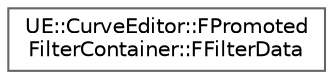 digraph "Graphical Class Hierarchy"
{
 // INTERACTIVE_SVG=YES
 // LATEX_PDF_SIZE
  bgcolor="transparent";
  edge [fontname=Helvetica,fontsize=10,labelfontname=Helvetica,labelfontsize=10];
  node [fontname=Helvetica,fontsize=10,shape=box,height=0.2,width=0.4];
  rankdir="LR";
  Node0 [id="Node000000",label="UE::CurveEditor::FPromoted\lFilterContainer::FFilterData",height=0.2,width=0.4,color="grey40", fillcolor="white", style="filled",URL="$de/d22/structUE_1_1CurveEditor_1_1FPromotedFilterContainer_1_1FFilterData.html",tooltip=" "];
}
